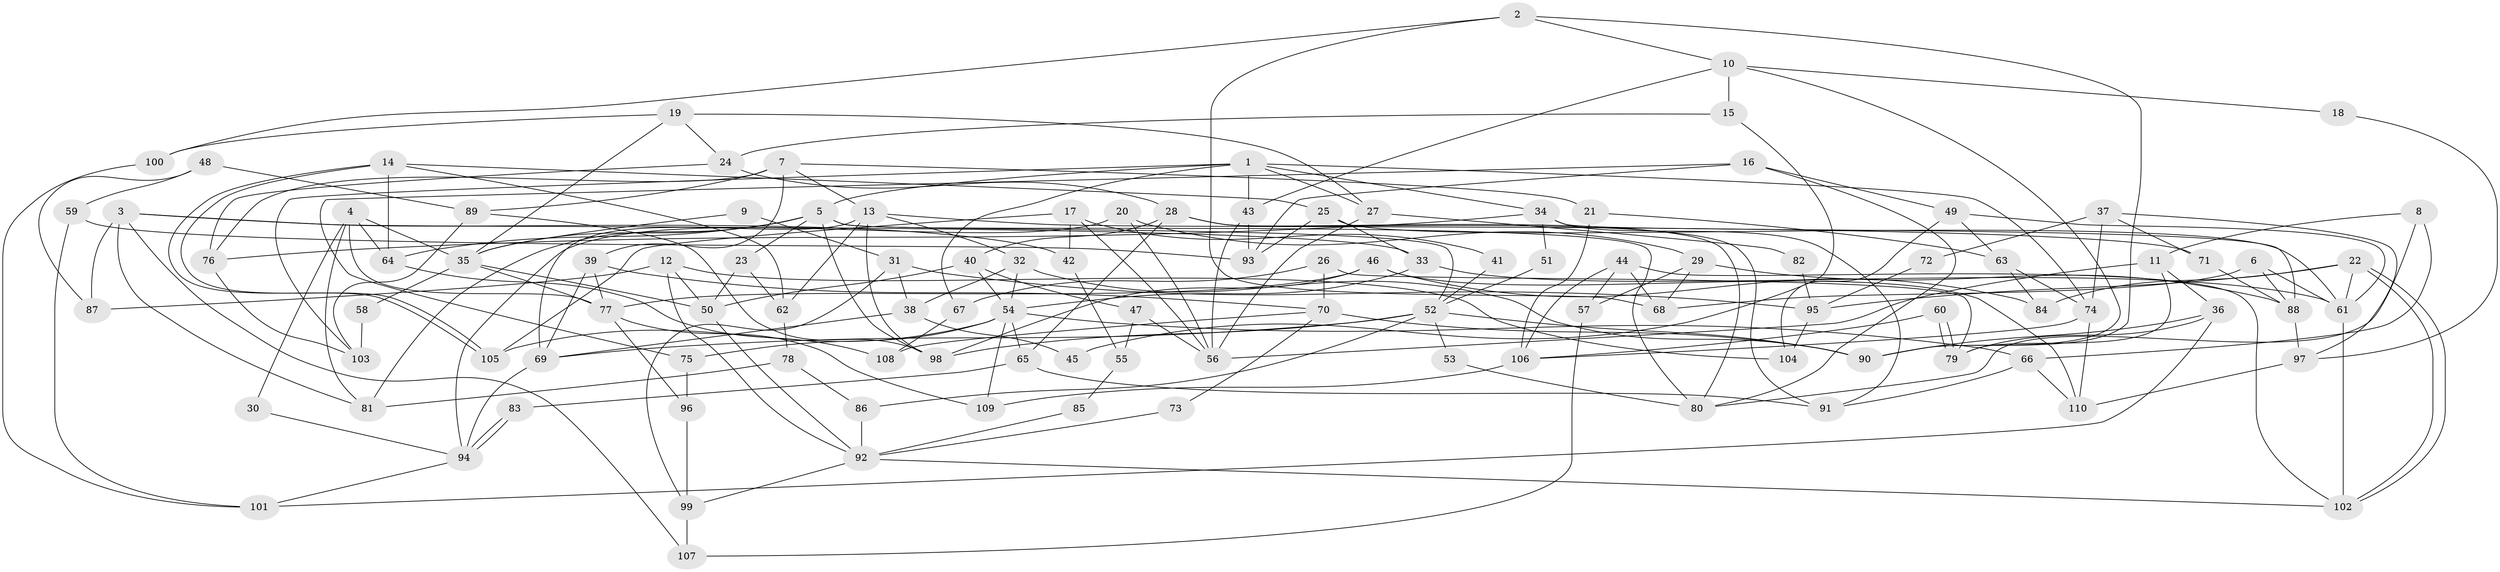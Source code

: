 // coarse degree distribution, {10: 0.028985507246376812, 5: 0.2028985507246377, 6: 0.13043478260869565, 4: 0.2318840579710145, 9: 0.057971014492753624, 3: 0.18840579710144928, 7: 0.043478260869565216, 2: 0.057971014492753624, 8: 0.057971014492753624}
// Generated by graph-tools (version 1.1) at 2025/52/02/27/25 19:52:03]
// undirected, 110 vertices, 220 edges
graph export_dot {
graph [start="1"]
  node [color=gray90,style=filled];
  1;
  2;
  3;
  4;
  5;
  6;
  7;
  8;
  9;
  10;
  11;
  12;
  13;
  14;
  15;
  16;
  17;
  18;
  19;
  20;
  21;
  22;
  23;
  24;
  25;
  26;
  27;
  28;
  29;
  30;
  31;
  32;
  33;
  34;
  35;
  36;
  37;
  38;
  39;
  40;
  41;
  42;
  43;
  44;
  45;
  46;
  47;
  48;
  49;
  50;
  51;
  52;
  53;
  54;
  55;
  56;
  57;
  58;
  59;
  60;
  61;
  62;
  63;
  64;
  65;
  66;
  67;
  68;
  69;
  70;
  71;
  72;
  73;
  74;
  75;
  76;
  77;
  78;
  79;
  80;
  81;
  82;
  83;
  84;
  85;
  86;
  87;
  88;
  89;
  90;
  91;
  92;
  93;
  94;
  95;
  96;
  97;
  98;
  99;
  100;
  101;
  102;
  103;
  104;
  105;
  106;
  107;
  108;
  109;
  110;
  1 -- 5;
  1 -- 67;
  1 -- 27;
  1 -- 34;
  1 -- 43;
  1 -- 74;
  1 -- 103;
  2 -- 90;
  2 -- 100;
  2 -- 10;
  2 -- 68;
  3 -- 81;
  3 -- 33;
  3 -- 42;
  3 -- 87;
  3 -- 107;
  4 -- 35;
  4 -- 64;
  4 -- 30;
  4 -- 77;
  4 -- 81;
  5 -- 23;
  5 -- 35;
  5 -- 52;
  5 -- 64;
  5 -- 80;
  5 -- 81;
  5 -- 98;
  6 -- 88;
  6 -- 68;
  6 -- 61;
  7 -- 39;
  7 -- 89;
  7 -- 13;
  7 -- 21;
  7 -- 76;
  8 -- 66;
  8 -- 80;
  8 -- 11;
  9 -- 35;
  9 -- 31;
  10 -- 43;
  10 -- 15;
  10 -- 18;
  10 -- 90;
  11 -- 36;
  11 -- 56;
  11 -- 79;
  12 -- 50;
  12 -- 92;
  12 -- 87;
  12 -- 104;
  13 -- 98;
  13 -- 32;
  13 -- 62;
  13 -- 69;
  13 -- 71;
  14 -- 105;
  14 -- 105;
  14 -- 25;
  14 -- 62;
  14 -- 64;
  15 -- 24;
  15 -- 45;
  16 -- 93;
  16 -- 75;
  16 -- 49;
  16 -- 80;
  17 -- 105;
  17 -- 56;
  17 -- 41;
  17 -- 42;
  18 -- 97;
  19 -- 24;
  19 -- 27;
  19 -- 35;
  19 -- 100;
  20 -- 94;
  20 -- 29;
  20 -- 56;
  21 -- 106;
  21 -- 63;
  22 -- 102;
  22 -- 102;
  22 -- 84;
  22 -- 61;
  22 -- 95;
  23 -- 62;
  23 -- 50;
  24 -- 28;
  24 -- 76;
  25 -- 93;
  25 -- 61;
  25 -- 33;
  26 -- 79;
  26 -- 70;
  26 -- 67;
  27 -- 56;
  27 -- 82;
  28 -- 40;
  28 -- 80;
  28 -- 65;
  28 -- 91;
  29 -- 68;
  29 -- 88;
  29 -- 57;
  30 -- 94;
  31 -- 38;
  31 -- 95;
  31 -- 99;
  32 -- 90;
  32 -- 38;
  32 -- 54;
  33 -- 61;
  33 -- 54;
  34 -- 91;
  34 -- 51;
  34 -- 76;
  34 -- 88;
  35 -- 77;
  35 -- 50;
  35 -- 58;
  36 -- 79;
  36 -- 90;
  36 -- 101;
  37 -- 74;
  37 -- 97;
  37 -- 71;
  37 -- 72;
  38 -- 69;
  38 -- 45;
  39 -- 69;
  39 -- 77;
  39 -- 70;
  40 -- 50;
  40 -- 54;
  40 -- 47;
  41 -- 52;
  42 -- 55;
  43 -- 56;
  43 -- 93;
  44 -- 106;
  44 -- 102;
  44 -- 57;
  44 -- 68;
  46 -- 110;
  46 -- 98;
  46 -- 77;
  46 -- 84;
  47 -- 56;
  47 -- 55;
  48 -- 89;
  48 -- 87;
  48 -- 59;
  49 -- 61;
  49 -- 63;
  49 -- 104;
  50 -- 92;
  51 -- 52;
  52 -- 86;
  52 -- 53;
  52 -- 69;
  52 -- 90;
  52 -- 98;
  53 -- 80;
  54 -- 65;
  54 -- 66;
  54 -- 75;
  54 -- 105;
  54 -- 109;
  55 -- 85;
  57 -- 107;
  58 -- 103;
  59 -- 101;
  59 -- 93;
  60 -- 106;
  60 -- 79;
  60 -- 79;
  61 -- 102;
  62 -- 78;
  63 -- 74;
  63 -- 84;
  64 -- 108;
  65 -- 83;
  65 -- 91;
  66 -- 91;
  66 -- 110;
  67 -- 108;
  69 -- 94;
  70 -- 90;
  70 -- 73;
  70 -- 108;
  71 -- 88;
  72 -- 95;
  73 -- 92;
  74 -- 106;
  74 -- 110;
  75 -- 96;
  76 -- 103;
  77 -- 96;
  77 -- 109;
  78 -- 81;
  78 -- 86;
  82 -- 95;
  83 -- 94;
  83 -- 94;
  85 -- 92;
  86 -- 92;
  88 -- 97;
  89 -- 98;
  89 -- 103;
  92 -- 102;
  92 -- 99;
  94 -- 101;
  95 -- 104;
  96 -- 99;
  97 -- 110;
  99 -- 107;
  100 -- 101;
  106 -- 109;
}
